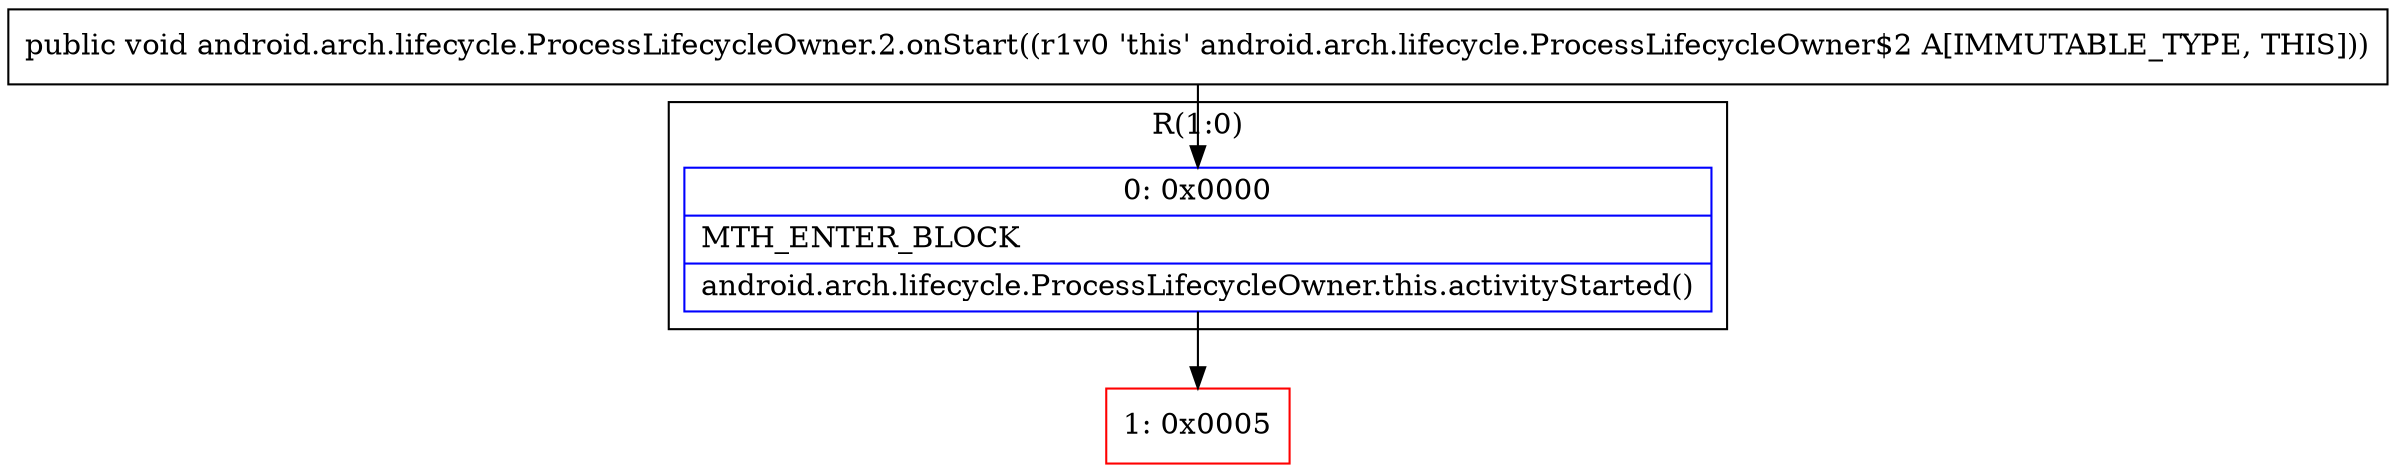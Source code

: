 digraph "CFG forandroid.arch.lifecycle.ProcessLifecycleOwner.2.onStart()V" {
subgraph cluster_Region_1880721904 {
label = "R(1:0)";
node [shape=record,color=blue];
Node_0 [shape=record,label="{0\:\ 0x0000|MTH_ENTER_BLOCK\l|android.arch.lifecycle.ProcessLifecycleOwner.this.activityStarted()\l}"];
}
Node_1 [shape=record,color=red,label="{1\:\ 0x0005}"];
MethodNode[shape=record,label="{public void android.arch.lifecycle.ProcessLifecycleOwner.2.onStart((r1v0 'this' android.arch.lifecycle.ProcessLifecycleOwner$2 A[IMMUTABLE_TYPE, THIS])) }"];
MethodNode -> Node_0;
Node_0 -> Node_1;
}

